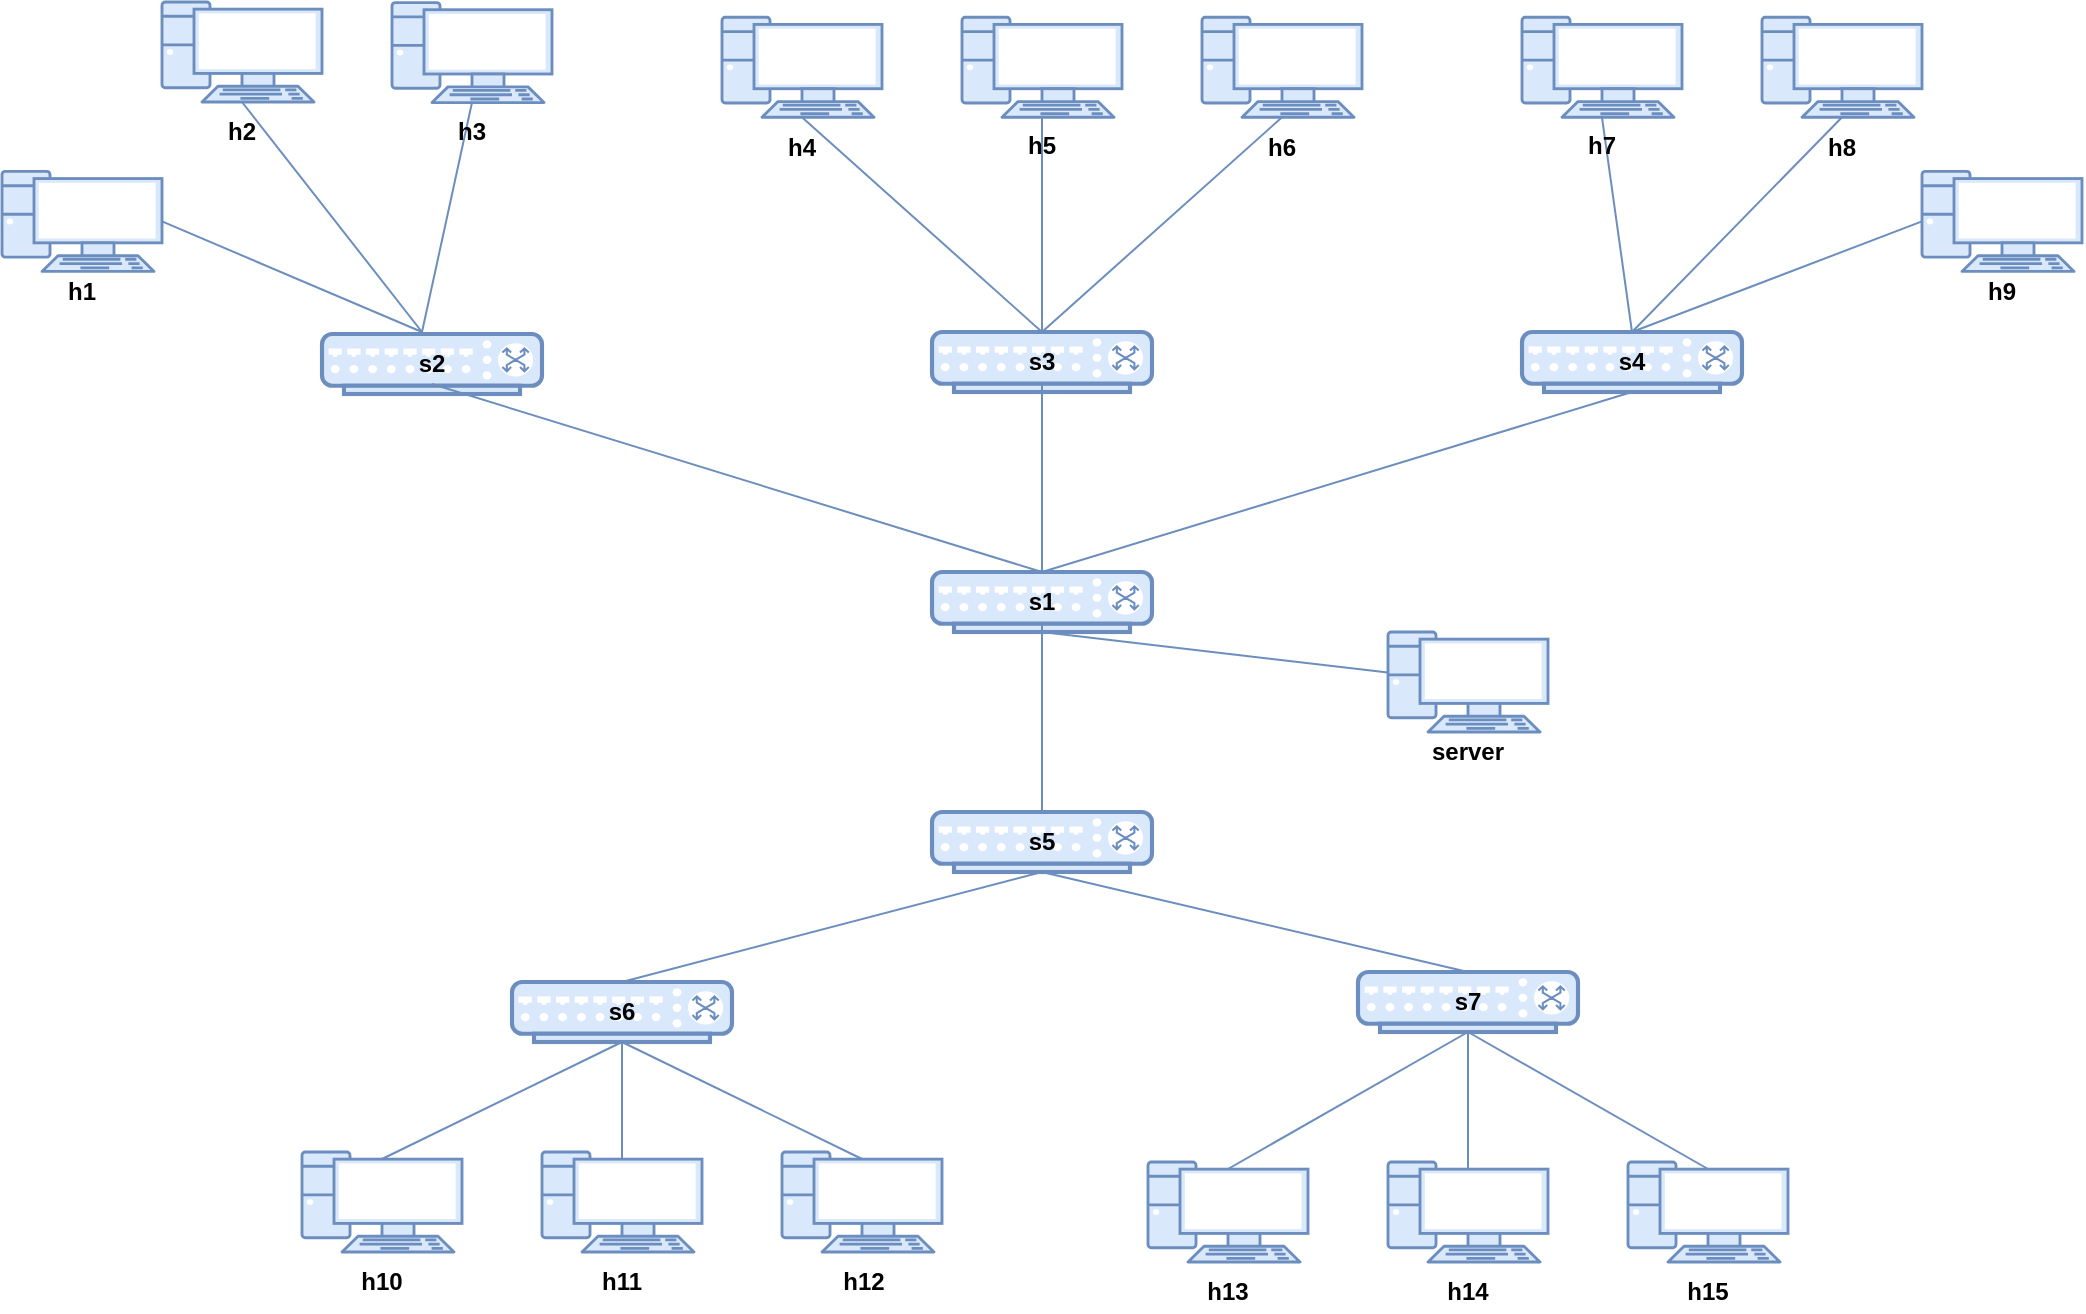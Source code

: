 <mxfile version="12.6.5" type="device"><diagram name="Page-1" id="822b0af5-4adb-64df-f703-e8dfc1f81529"><mxGraphModel dx="2547" dy="873" grid="1" gridSize="10" guides="1" tooltips="1" connect="1" arrows="1" fold="1" page="1" pageScale="1" pageWidth="1100" pageHeight="850" background="#ffffff" math="0" shadow="0"><root><mxCell id="0"/><mxCell id="1" parent="0"/><mxCell id="gqG9fwcnV70p3pPqNeJj-58" style="edgeStyle=none;rounded=0;orthogonalLoop=1;jettySize=auto;html=1;exitX=0.5;exitY=1;exitDx=0;exitDy=0;exitPerimeter=0;endArrow=none;endFill=0;fontSize=12;fillColor=#dae8fc;strokeColor=#6c8ebf;" parent="1" source="gqG9fwcnV70p3pPqNeJj-2" edge="1"><mxGeometry relative="1" as="geometry"><mxPoint x="170" y="360" as="targetPoint"/></mxGeometry></mxCell><mxCell id="gqG9fwcnV70p3pPqNeJj-2" value="" style="verticalAlign=top;verticalLabelPosition=bottom;labelPosition=center;align=center;html=1;outlineConnect=0;fillColor=#dae8fc;strokeColor=#6c8ebf;gradientDirection=north;strokeWidth=2;shape=mxgraph.networks.pc;fontSize=12;" parent="1" vertex="1"><mxGeometry x="40" y="195" width="80" height="50" as="geometry"/></mxCell><mxCell id="gqG9fwcnV70p3pPqNeJj-8" value="" style="verticalAlign=top;verticalLabelPosition=bottom;labelPosition=center;align=center;html=1;outlineConnect=0;fillColor=#dae8fc;strokeColor=#6c8ebf;gradientDirection=north;strokeWidth=2;shape=mxgraph.networks.switch;fontSize=12;" parent="1" vertex="1"><mxGeometry x="425" y="480" width="110" height="30" as="geometry"/></mxCell><mxCell id="gqG9fwcnV70p3pPqNeJj-9" value="" style="verticalAlign=top;verticalLabelPosition=bottom;labelPosition=center;align=center;html=1;outlineConnect=0;fillColor=#dae8fc;strokeColor=#6c8ebf;gradientDirection=north;strokeWidth=2;shape=mxgraph.networks.switch;fontSize=12;" parent="1" vertex="1"><mxGeometry x="425" y="360" width="110" height="30" as="geometry"/></mxCell><mxCell id="gqG9fwcnV70p3pPqNeJj-10" value="" style="verticalAlign=top;verticalLabelPosition=bottom;labelPosition=center;align=center;html=1;outlineConnect=0;fillColor=#dae8fc;strokeColor=#6c8ebf;gradientDirection=north;strokeWidth=2;shape=mxgraph.networks.switch;fontSize=12;" parent="1" vertex="1"><mxGeometry x="120" y="361" width="110" height="30" as="geometry"/></mxCell><mxCell id="gqG9fwcnV70p3pPqNeJj-55" style="edgeStyle=none;rounded=0;orthogonalLoop=1;jettySize=auto;html=1;exitX=0.5;exitY=1;exitDx=0;exitDy=0;exitPerimeter=0;entryX=0.5;entryY=0;entryDx=0;entryDy=0;entryPerimeter=0;endArrow=none;endFill=0;fontSize=12;fillColor=#dae8fc;strokeColor=#6c8ebf;" parent="1" source="gqG9fwcnV70p3pPqNeJj-11" target="gqG9fwcnV70p3pPqNeJj-8" edge="1"><mxGeometry relative="1" as="geometry"/></mxCell><mxCell id="gqG9fwcnV70p3pPqNeJj-11" value="" style="verticalAlign=top;verticalLabelPosition=bottom;labelPosition=center;align=center;html=1;outlineConnect=0;fillColor=#dae8fc;strokeColor=#6c8ebf;gradientDirection=north;strokeWidth=2;shape=mxgraph.networks.switch;fontSize=12;" parent="1" vertex="1"><mxGeometry x="720" y="360" width="110" height="30" as="geometry"/></mxCell><mxCell id="gqG9fwcnV70p3pPqNeJj-57" style="edgeStyle=none;rounded=0;orthogonalLoop=1;jettySize=auto;html=1;exitX=1;exitY=0.5;exitDx=0;exitDy=0;exitPerimeter=0;endArrow=none;endFill=0;fontSize=12;fillColor=#dae8fc;strokeColor=#6c8ebf;" parent="1" source="gqG9fwcnV70p3pPqNeJj-12" edge="1"><mxGeometry relative="1" as="geometry"><mxPoint x="170" y="360" as="targetPoint"/></mxGeometry></mxCell><mxCell id="gqG9fwcnV70p3pPqNeJj-12" value="" style="verticalAlign=top;verticalLabelPosition=bottom;labelPosition=center;align=center;html=1;outlineConnect=0;fillColor=#dae8fc;strokeColor=#6c8ebf;gradientDirection=north;strokeWidth=2;shape=mxgraph.networks.pc;fontSize=12;" parent="1" vertex="1"><mxGeometry x="-40" y="279.71" width="80" height="50" as="geometry"/></mxCell><mxCell id="gqG9fwcnV70p3pPqNeJj-59" style="edgeStyle=none;rounded=0;orthogonalLoop=1;jettySize=auto;html=1;exitX=0.5;exitY=1;exitDx=0;exitDy=0;exitPerimeter=0;endArrow=none;endFill=0;fontSize=12;fillColor=#dae8fc;strokeColor=#6c8ebf;" parent="1" source="gqG9fwcnV70p3pPqNeJj-13" edge="1"><mxGeometry relative="1" as="geometry"><mxPoint x="170" y="360" as="targetPoint"/></mxGeometry></mxCell><mxCell id="gqG9fwcnV70p3pPqNeJj-13" value="" style="verticalAlign=top;verticalLabelPosition=bottom;labelPosition=center;align=center;html=1;outlineConnect=0;fillColor=#dae8fc;strokeColor=#6c8ebf;gradientDirection=north;strokeWidth=2;shape=mxgraph.networks.pc;fontSize=12;" parent="1" vertex="1"><mxGeometry x="155" y="195.29" width="80" height="50" as="geometry"/></mxCell><mxCell id="gqG9fwcnV70p3pPqNeJj-60" style="edgeStyle=none;rounded=0;orthogonalLoop=1;jettySize=auto;html=1;exitX=0.5;exitY=1;exitDx=0;exitDy=0;exitPerimeter=0;entryX=0.5;entryY=0;entryDx=0;entryDy=0;entryPerimeter=0;endArrow=none;endFill=0;fontSize=12;fillColor=#dae8fc;strokeColor=#6c8ebf;" parent="1" source="gqG9fwcnV70p3pPqNeJj-14" target="gqG9fwcnV70p3pPqNeJj-9" edge="1"><mxGeometry relative="1" as="geometry"/></mxCell><mxCell id="gqG9fwcnV70p3pPqNeJj-14" value="" style="verticalAlign=top;verticalLabelPosition=bottom;labelPosition=center;align=center;html=1;outlineConnect=0;fillColor=#dae8fc;strokeColor=#6c8ebf;gradientDirection=north;strokeWidth=2;shape=mxgraph.networks.pc;fontSize=12;" parent="1" vertex="1"><mxGeometry x="320" y="202.64" width="80" height="50" as="geometry"/></mxCell><mxCell id="gqG9fwcnV70p3pPqNeJj-61" style="edgeStyle=none;rounded=0;orthogonalLoop=1;jettySize=auto;html=1;exitX=0.5;exitY=1;exitDx=0;exitDy=0;exitPerimeter=0;entryX=0.5;entryY=0;entryDx=0;entryDy=0;entryPerimeter=0;endArrow=none;endFill=0;fontSize=12;fillColor=#dae8fc;strokeColor=#6c8ebf;" parent="1" source="gqG9fwcnV70p3pPqNeJj-15" target="gqG9fwcnV70p3pPqNeJj-9" edge="1"><mxGeometry relative="1" as="geometry"/></mxCell><mxCell id="gqG9fwcnV70p3pPqNeJj-15" value="" style="verticalAlign=top;verticalLabelPosition=bottom;labelPosition=center;align=center;html=1;outlineConnect=0;fillColor=#dae8fc;strokeColor=#6c8ebf;gradientDirection=north;strokeWidth=2;shape=mxgraph.networks.pc;fontSize=12;" parent="1" vertex="1"><mxGeometry x="440" y="202.64" width="80" height="50" as="geometry"/></mxCell><mxCell id="gqG9fwcnV70p3pPqNeJj-62" style="edgeStyle=none;rounded=0;orthogonalLoop=1;jettySize=auto;html=1;exitX=0.5;exitY=1;exitDx=0;exitDy=0;exitPerimeter=0;entryX=0.5;entryY=0;entryDx=0;entryDy=0;entryPerimeter=0;endArrow=none;endFill=0;fontSize=12;fillColor=#dae8fc;strokeColor=#6c8ebf;" parent="1" source="gqG9fwcnV70p3pPqNeJj-16" target="gqG9fwcnV70p3pPqNeJj-9" edge="1"><mxGeometry relative="1" as="geometry"/></mxCell><mxCell id="gqG9fwcnV70p3pPqNeJj-16" value="" style="verticalAlign=top;verticalLabelPosition=bottom;labelPosition=center;align=center;html=1;outlineConnect=0;fillColor=#dae8fc;strokeColor=#6c8ebf;gradientDirection=north;strokeWidth=2;shape=mxgraph.networks.pc;fontSize=12;" parent="1" vertex="1"><mxGeometry x="560" y="202.64" width="80" height="50" as="geometry"/></mxCell><mxCell id="gqG9fwcnV70p3pPqNeJj-63" style="edgeStyle=none;rounded=0;orthogonalLoop=1;jettySize=auto;html=1;exitX=0.5;exitY=1;exitDx=0;exitDy=0;exitPerimeter=0;entryX=0.5;entryY=0;entryDx=0;entryDy=0;entryPerimeter=0;endArrow=none;endFill=0;fontSize=12;fillColor=#dae8fc;strokeColor=#6c8ebf;" parent="1" source="gqG9fwcnV70p3pPqNeJj-17" target="gqG9fwcnV70p3pPqNeJj-11" edge="1"><mxGeometry relative="1" as="geometry"/></mxCell><mxCell id="gqG9fwcnV70p3pPqNeJj-17" value="" style="verticalAlign=top;verticalLabelPosition=bottom;labelPosition=center;align=center;html=1;outlineConnect=0;fillColor=#dae8fc;strokeColor=#6c8ebf;gradientDirection=north;strokeWidth=2;shape=mxgraph.networks.pc;fontSize=12;" parent="1" vertex="1"><mxGeometry x="720" y="202.64" width="80" height="50" as="geometry"/></mxCell><mxCell id="gqG9fwcnV70p3pPqNeJj-64" style="edgeStyle=none;rounded=0;orthogonalLoop=1;jettySize=auto;html=1;exitX=0.5;exitY=1;exitDx=0;exitDy=0;exitPerimeter=0;entryX=0.5;entryY=0;entryDx=0;entryDy=0;entryPerimeter=0;endArrow=none;endFill=0;fontSize=12;fillColor=#dae8fc;strokeColor=#6c8ebf;" parent="1" source="gqG9fwcnV70p3pPqNeJj-18" target="gqG9fwcnV70p3pPqNeJj-11" edge="1"><mxGeometry relative="1" as="geometry"/></mxCell><mxCell id="gqG9fwcnV70p3pPqNeJj-18" value="" style="verticalAlign=top;verticalLabelPosition=bottom;labelPosition=center;align=center;html=1;outlineConnect=0;fillColor=#dae8fc;strokeColor=#6c8ebf;gradientDirection=north;strokeWidth=2;shape=mxgraph.networks.pc;fontSize=12;" parent="1" vertex="1"><mxGeometry x="840" y="202.64" width="80" height="50" as="geometry"/></mxCell><mxCell id="gqG9fwcnV70p3pPqNeJj-66" style="edgeStyle=none;rounded=0;orthogonalLoop=1;jettySize=auto;html=1;exitX=0;exitY=0.5;exitDx=0;exitDy=0;exitPerimeter=0;endArrow=none;endFill=0;fontSize=12;entryX=0.5;entryY=0;entryDx=0;entryDy=0;entryPerimeter=0;fillColor=#dae8fc;strokeColor=#6c8ebf;" parent="1" source="gqG9fwcnV70p3pPqNeJj-19" target="gqG9fwcnV70p3pPqNeJj-11" edge="1"><mxGeometry relative="1" as="geometry"><mxPoint x="750" y="330" as="targetPoint"/></mxGeometry></mxCell><mxCell id="gqG9fwcnV70p3pPqNeJj-19" value="" style="verticalAlign=top;verticalLabelPosition=bottom;labelPosition=center;align=center;html=1;outlineConnect=0;fillColor=#dae8fc;strokeColor=#6c8ebf;gradientDirection=north;strokeWidth=2;shape=mxgraph.networks.pc;fontSize=12;" parent="1" vertex="1"><mxGeometry x="920" y="279.71" width="80" height="50" as="geometry"/></mxCell><mxCell id="gqG9fwcnV70p3pPqNeJj-51" style="edgeStyle=none;rounded=0;orthogonalLoop=1;jettySize=auto;html=1;exitX=0.5;exitY=1;exitDx=0;exitDy=0;entryX=0.5;entryY=0;entryDx=0;entryDy=0;entryPerimeter=0;endArrow=none;endFill=0;fontSize=12;fillColor=#dae8fc;strokeColor=#6c8ebf;" parent="1" source="gqG9fwcnV70p3pPqNeJj-35" target="gqG9fwcnV70p3pPqNeJj-49" edge="1"><mxGeometry relative="1" as="geometry"/></mxCell><mxCell id="gqG9fwcnV70p3pPqNeJj-35" value="&lt;b style=&quot;font-size: 12px;&quot;&gt;&lt;font style=&quot;font-size: 12px;&quot;&gt;s1&lt;/font&gt;&lt;/b&gt;" style="text;html=1;strokeColor=none;fillColor=none;align=center;verticalAlign=middle;whiteSpace=wrap;rounded=0;fontSize=12;" parent="1" vertex="1"><mxGeometry x="460" y="485" width="40" height="20" as="geometry"/></mxCell><mxCell id="gqG9fwcnV70p3pPqNeJj-54" style="edgeStyle=none;rounded=0;orthogonalLoop=1;jettySize=auto;html=1;exitX=0.5;exitY=1;exitDx=0;exitDy=0;entryX=0.5;entryY=0;entryDx=0;entryDy=0;entryPerimeter=0;endArrow=none;endFill=0;fontSize=12;fillColor=#dae8fc;strokeColor=#6c8ebf;" parent="1" source="gqG9fwcnV70p3pPqNeJj-36" target="gqG9fwcnV70p3pPqNeJj-8" edge="1"><mxGeometry relative="1" as="geometry"/></mxCell><mxCell id="gqG9fwcnV70p3pPqNeJj-36" value="&lt;b style=&quot;font-size: 12px;&quot;&gt;&lt;font style=&quot;font-size: 12px;&quot;&gt;s3&lt;/font&gt;&lt;/b&gt;" style="text;html=1;strokeColor=none;fillColor=none;align=center;verticalAlign=middle;whiteSpace=wrap;rounded=0;fontSize=12;" parent="1" vertex="1"><mxGeometry x="460" y="365" width="40" height="20" as="geometry"/></mxCell><mxCell id="gqG9fwcnV70p3pPqNeJj-52" style="edgeStyle=none;rounded=0;orthogonalLoop=1;jettySize=auto;html=1;exitX=0.5;exitY=1;exitDx=0;exitDy=0;entryX=0.5;entryY=0;entryDx=0;entryDy=0;entryPerimeter=0;endArrow=none;endFill=0;fontSize=12;fillColor=#dae8fc;strokeColor=#6c8ebf;" parent="1" source="gqG9fwcnV70p3pPqNeJj-37" target="gqG9fwcnV70p3pPqNeJj-8" edge="1"><mxGeometry relative="1" as="geometry"/></mxCell><mxCell id="gqG9fwcnV70p3pPqNeJj-37" value="&lt;b style=&quot;font-size: 12px;&quot;&gt;&lt;font style=&quot;font-size: 12px;&quot;&gt;s2&lt;/font&gt;&lt;/b&gt;" style="text;html=1;strokeColor=none;fillColor=none;align=center;verticalAlign=middle;whiteSpace=wrap;rounded=0;fontSize=12;" parent="1" vertex="1"><mxGeometry x="155" y="366" width="40" height="20" as="geometry"/></mxCell><mxCell id="gqG9fwcnV70p3pPqNeJj-38" value="&lt;b style=&quot;font-size: 12px;&quot;&gt;&lt;font style=&quot;font-size: 12px;&quot;&gt;s4&lt;/font&gt;&lt;/b&gt;" style="text;html=1;strokeColor=none;fillColor=none;align=center;verticalAlign=middle;whiteSpace=wrap;rounded=0;fontSize=12;" parent="1" vertex="1"><mxGeometry x="755" y="365" width="40" height="20" as="geometry"/></mxCell><mxCell id="gqG9fwcnV70p3pPqNeJj-39" value="&lt;b style=&quot;font-size: 12px;&quot;&gt;&lt;font style=&quot;font-size: 12px;&quot;&gt;h1&lt;/font&gt;&lt;/b&gt;" style="text;html=1;strokeColor=none;fillColor=none;align=center;verticalAlign=middle;whiteSpace=wrap;rounded=0;fontSize=12;" parent="1" vertex="1"><mxGeometry x="-20" y="329.71" width="40" height="20" as="geometry"/></mxCell><mxCell id="gqG9fwcnV70p3pPqNeJj-40" value="&lt;b style=&quot;font-size: 12px;&quot;&gt;&lt;font style=&quot;font-size: 12px;&quot;&gt;h2&lt;/font&gt;&lt;/b&gt;" style="text;html=1;strokeColor=none;fillColor=none;align=center;verticalAlign=middle;whiteSpace=wrap;rounded=0;fontSize=12;" parent="1" vertex="1"><mxGeometry x="60" y="250" width="40" height="20" as="geometry"/></mxCell><mxCell id="gqG9fwcnV70p3pPqNeJj-41" value="&lt;b style=&quot;font-size: 12px;&quot;&gt;&lt;font style=&quot;font-size: 12px;&quot;&gt;h3&lt;/font&gt;&lt;/b&gt;" style="text;html=1;strokeColor=none;fillColor=none;align=center;verticalAlign=middle;whiteSpace=wrap;rounded=0;fontSize=12;" parent="1" vertex="1"><mxGeometry x="175" y="250.0" width="40" height="20" as="geometry"/></mxCell><mxCell id="gqG9fwcnV70p3pPqNeJj-42" value="&lt;b style=&quot;font-size: 12px;&quot;&gt;&lt;font style=&quot;font-size: 12px;&quot;&gt;h4&lt;/font&gt;&lt;/b&gt;" style="text;html=1;strokeColor=none;fillColor=none;align=center;verticalAlign=middle;whiteSpace=wrap;rounded=0;fontSize=12;" parent="1" vertex="1"><mxGeometry x="340" y="257.64" width="40" height="20" as="geometry"/></mxCell><mxCell id="gqG9fwcnV70p3pPqNeJj-43" value="&lt;b style=&quot;font-size: 12px;&quot;&gt;&lt;font style=&quot;font-size: 12px;&quot;&gt;h5&lt;/font&gt;&lt;/b&gt;" style="text;html=1;strokeColor=none;fillColor=none;align=center;verticalAlign=middle;whiteSpace=wrap;rounded=0;fontSize=12;" parent="1" vertex="1"><mxGeometry x="460" y="257.35" width="40" height="20" as="geometry"/></mxCell><mxCell id="gqG9fwcnV70p3pPqNeJj-44" value="&lt;b style=&quot;font-size: 12px;&quot;&gt;&lt;font style=&quot;font-size: 12px;&quot;&gt;h6&lt;/font&gt;&lt;/b&gt;" style="text;html=1;strokeColor=none;fillColor=none;align=center;verticalAlign=middle;whiteSpace=wrap;rounded=0;fontSize=12;" parent="1" vertex="1"><mxGeometry x="580" y="257.64" width="40" height="20" as="geometry"/></mxCell><mxCell id="gqG9fwcnV70p3pPqNeJj-45" value="&lt;b style=&quot;font-size: 12px;&quot;&gt;&lt;font style=&quot;font-size: 12px;&quot;&gt;h7&lt;/font&gt;&lt;/b&gt;" style="text;html=1;strokeColor=none;fillColor=none;align=center;verticalAlign=middle;whiteSpace=wrap;rounded=0;fontSize=12;" parent="1" vertex="1"><mxGeometry x="740" y="257.35" width="40" height="20" as="geometry"/></mxCell><mxCell id="gqG9fwcnV70p3pPqNeJj-46" value="&lt;b style=&quot;font-size: 12px;&quot;&gt;&lt;font style=&quot;font-size: 12px;&quot;&gt;h8&lt;/font&gt;&lt;/b&gt;" style="text;html=1;strokeColor=none;fillColor=none;align=center;verticalAlign=middle;whiteSpace=wrap;rounded=0;fontSize=12;" parent="1" vertex="1"><mxGeometry x="860" y="257.64" width="40" height="20" as="geometry"/></mxCell><mxCell id="gqG9fwcnV70p3pPqNeJj-47" value="&lt;b style=&quot;font-size: 12px;&quot;&gt;&lt;font style=&quot;font-size: 12px;&quot;&gt;h9&lt;/font&gt;&lt;/b&gt;" style="text;html=1;strokeColor=none;fillColor=none;align=center;verticalAlign=middle;whiteSpace=wrap;rounded=0;fontSize=12;" parent="1" vertex="1"><mxGeometry x="940" y="329.71" width="40" height="20" as="geometry"/></mxCell><mxCell id="gqG9fwcnV70p3pPqNeJj-72" style="edgeStyle=none;rounded=0;orthogonalLoop=1;jettySize=auto;html=1;exitX=0.5;exitY=1;exitDx=0;exitDy=0;exitPerimeter=0;entryX=0.5;entryY=0;entryDx=0;entryDy=0;entryPerimeter=0;endArrow=none;endFill=0;fontSize=12;fillColor=#dae8fc;strokeColor=#6c8ebf;" parent="1" source="gqG9fwcnV70p3pPqNeJj-49" target="gqG9fwcnV70p3pPqNeJj-67" edge="1"><mxGeometry relative="1" as="geometry"/></mxCell><mxCell id="gqG9fwcnV70p3pPqNeJj-73" style="edgeStyle=none;rounded=0;orthogonalLoop=1;jettySize=auto;html=1;exitX=0.5;exitY=1;exitDx=0;exitDy=0;exitPerimeter=0;entryX=0.5;entryY=0;entryDx=0;entryDy=0;entryPerimeter=0;endArrow=none;endFill=0;fontSize=12;fillColor=#dae8fc;strokeColor=#6c8ebf;" parent="1" source="gqG9fwcnV70p3pPqNeJj-49" target="gqG9fwcnV70p3pPqNeJj-69" edge="1"><mxGeometry relative="1" as="geometry"/></mxCell><mxCell id="gqG9fwcnV70p3pPqNeJj-49" value="" style="verticalAlign=top;verticalLabelPosition=bottom;labelPosition=center;align=center;html=1;outlineConnect=0;fillColor=#dae8fc;strokeColor=#6c8ebf;gradientDirection=north;strokeWidth=2;shape=mxgraph.networks.switch;fontSize=12;" parent="1" vertex="1"><mxGeometry x="425" y="600" width="110" height="30" as="geometry"/></mxCell><mxCell id="gqG9fwcnV70p3pPqNeJj-50" value="&lt;b style=&quot;font-size: 12px&quot;&gt;&lt;font style=&quot;font-size: 12px&quot;&gt;s5&lt;/font&gt;&lt;/b&gt;" style="text;html=1;strokeColor=none;fillColor=none;align=center;verticalAlign=middle;whiteSpace=wrap;rounded=0;fontSize=12;" parent="1" vertex="1"><mxGeometry x="460" y="605" width="40" height="20" as="geometry"/></mxCell><mxCell id="gqG9fwcnV70p3pPqNeJj-86" style="edgeStyle=none;rounded=0;orthogonalLoop=1;jettySize=auto;html=1;exitX=0.5;exitY=1;exitDx=0;exitDy=0;exitPerimeter=0;entryX=0.5;entryY=0.07;entryDx=0;entryDy=0;entryPerimeter=0;endArrow=none;endFill=0;fontSize=12;fillColor=#dae8fc;strokeColor=#6c8ebf;" parent="1" source="gqG9fwcnV70p3pPqNeJj-67" target="gqG9fwcnV70p3pPqNeJj-74" edge="1"><mxGeometry relative="1" as="geometry"/></mxCell><mxCell id="gqG9fwcnV70p3pPqNeJj-67" value="" style="verticalAlign=top;verticalLabelPosition=bottom;labelPosition=center;align=center;html=1;outlineConnect=0;fillColor=#dae8fc;strokeColor=#6c8ebf;gradientDirection=north;strokeWidth=2;shape=mxgraph.networks.switch;fontSize=12;" parent="1" vertex="1"><mxGeometry x="215" y="685" width="110" height="30" as="geometry"/></mxCell><mxCell id="gqG9fwcnV70p3pPqNeJj-68" value="&lt;b style=&quot;font-size: 12px&quot;&gt;&lt;font style=&quot;font-size: 12px&quot;&gt;s6&lt;/font&gt;&lt;/b&gt;" style="text;html=1;strokeColor=none;fillColor=none;align=center;verticalAlign=middle;whiteSpace=wrap;rounded=0;fontSize=12;" parent="1" vertex="1"><mxGeometry x="250" y="690" width="40" height="20" as="geometry"/></mxCell><mxCell id="gqG9fwcnV70p3pPqNeJj-90" style="edgeStyle=none;rounded=0;orthogonalLoop=1;jettySize=auto;html=1;entryX=0.5;entryY=0.07;entryDx=0;entryDy=0;entryPerimeter=0;endArrow=none;endFill=0;fontSize=12;exitX=0.5;exitY=1;exitDx=0;exitDy=0;exitPerimeter=0;fillColor=#dae8fc;strokeColor=#6c8ebf;" parent="1" source="gqG9fwcnV70p3pPqNeJj-69" target="gqG9fwcnV70p3pPqNeJj-80" edge="1"><mxGeometry relative="1" as="geometry"><mxPoint x="690" y="710" as="sourcePoint"/></mxGeometry></mxCell><mxCell id="gqG9fwcnV70p3pPqNeJj-91" style="edgeStyle=none;rounded=0;orthogonalLoop=1;jettySize=auto;html=1;exitX=0.5;exitY=1;exitDx=0;exitDy=0;exitPerimeter=0;entryX=0.5;entryY=0.07;entryDx=0;entryDy=0;entryPerimeter=0;endArrow=none;endFill=0;fontSize=12;fillColor=#dae8fc;strokeColor=#6c8ebf;" parent="1" source="gqG9fwcnV70p3pPqNeJj-69" target="gqG9fwcnV70p3pPqNeJj-81" edge="1"><mxGeometry relative="1" as="geometry"/></mxCell><mxCell id="gqG9fwcnV70p3pPqNeJj-69" value="" style="verticalAlign=top;verticalLabelPosition=bottom;labelPosition=center;align=center;html=1;outlineConnect=0;fillColor=#dae8fc;strokeColor=#6c8ebf;gradientDirection=north;strokeWidth=2;shape=mxgraph.networks.switch;fontSize=12;" parent="1" vertex="1"><mxGeometry x="638" y="680" width="110" height="30" as="geometry"/></mxCell><mxCell id="gqG9fwcnV70p3pPqNeJj-70" value="&lt;b style=&quot;font-size: 12px&quot;&gt;&lt;font style=&quot;font-size: 12px&quot;&gt;s7&lt;/font&gt;&lt;/b&gt;" style="text;html=1;strokeColor=none;fillColor=none;align=center;verticalAlign=middle;whiteSpace=wrap;rounded=0;fontSize=12;" parent="1" vertex="1"><mxGeometry x="673" y="685" width="40" height="20" as="geometry"/></mxCell><mxCell id="gqG9fwcnV70p3pPqNeJj-74" value="" style="verticalAlign=top;verticalLabelPosition=bottom;labelPosition=center;align=center;html=1;outlineConnect=0;fillColor=#dae8fc;strokeColor=#6c8ebf;gradientDirection=north;strokeWidth=2;shape=mxgraph.networks.pc;fontSize=12;" parent="1" vertex="1"><mxGeometry x="110" y="770" width="80" height="50" as="geometry"/></mxCell><mxCell id="gqG9fwcnV70p3pPqNeJj-88" style="edgeStyle=none;rounded=0;orthogonalLoop=1;jettySize=auto;html=1;exitX=0.5;exitY=0.07;exitDx=0;exitDy=0;exitPerimeter=0;entryX=0.5;entryY=1;entryDx=0;entryDy=0;entryPerimeter=0;endArrow=none;endFill=0;fontSize=12;fillColor=#dae8fc;strokeColor=#6c8ebf;" parent="1" source="gqG9fwcnV70p3pPqNeJj-75" target="gqG9fwcnV70p3pPqNeJj-67" edge="1"><mxGeometry relative="1" as="geometry"/></mxCell><mxCell id="gqG9fwcnV70p3pPqNeJj-75" value="" style="verticalAlign=top;verticalLabelPosition=bottom;labelPosition=center;align=center;html=1;outlineConnect=0;fillColor=#dae8fc;strokeColor=#6c8ebf;gradientDirection=north;strokeWidth=2;shape=mxgraph.networks.pc;fontSize=12;" parent="1" vertex="1"><mxGeometry x="230" y="770" width="80" height="50" as="geometry"/></mxCell><mxCell id="gqG9fwcnV70p3pPqNeJj-89" style="edgeStyle=none;rounded=0;orthogonalLoop=1;jettySize=auto;html=1;exitX=0.5;exitY=0.07;exitDx=0;exitDy=0;exitPerimeter=0;entryX=0.5;entryY=1;entryDx=0;entryDy=0;entryPerimeter=0;endArrow=none;endFill=0;fontSize=12;fillColor=#dae8fc;strokeColor=#6c8ebf;" parent="1" source="gqG9fwcnV70p3pPqNeJj-76" target="gqG9fwcnV70p3pPqNeJj-67" edge="1"><mxGeometry relative="1" as="geometry"/></mxCell><mxCell id="gqG9fwcnV70p3pPqNeJj-76" value="" style="verticalAlign=top;verticalLabelPosition=bottom;labelPosition=center;align=center;html=1;outlineConnect=0;fillColor=#dae8fc;strokeColor=#6c8ebf;gradientDirection=north;strokeWidth=2;shape=mxgraph.networks.pc;fontSize=12;" parent="1" vertex="1"><mxGeometry x="350" y="770" width="80" height="50" as="geometry"/></mxCell><mxCell id="gqG9fwcnV70p3pPqNeJj-77" value="&lt;b style=&quot;font-size: 12px&quot;&gt;&lt;font style=&quot;font-size: 12px&quot;&gt;h10&lt;/font&gt;&lt;/b&gt;" style="text;html=1;strokeColor=none;fillColor=none;align=center;verticalAlign=middle;whiteSpace=wrap;rounded=0;fontSize=12;" parent="1" vertex="1"><mxGeometry x="130" y="825" width="40" height="20" as="geometry"/></mxCell><mxCell id="gqG9fwcnV70p3pPqNeJj-78" value="&lt;b style=&quot;font-size: 12px&quot;&gt;&lt;font style=&quot;font-size: 12px&quot;&gt;h11&lt;/font&gt;&lt;/b&gt;" style="text;html=1;strokeColor=none;fillColor=none;align=center;verticalAlign=middle;whiteSpace=wrap;rounded=0;fontSize=12;" parent="1" vertex="1"><mxGeometry x="250" y="824.71" width="40" height="20" as="geometry"/></mxCell><mxCell id="gqG9fwcnV70p3pPqNeJj-79" value="&lt;b&gt;h12&lt;/b&gt;" style="text;html=1;strokeColor=none;fillColor=none;align=center;verticalAlign=middle;whiteSpace=wrap;rounded=0;fontSize=12;" parent="1" vertex="1"><mxGeometry x="371" y="825" width="40" height="20" as="geometry"/></mxCell><mxCell id="gqG9fwcnV70p3pPqNeJj-80" value="" style="verticalAlign=top;verticalLabelPosition=bottom;labelPosition=center;align=center;html=1;outlineConnect=0;fillColor=#dae8fc;strokeColor=#6c8ebf;gradientDirection=north;strokeWidth=2;shape=mxgraph.networks.pc;fontSize=12;" parent="1" vertex="1"><mxGeometry x="533" y="775" width="80" height="50" as="geometry"/></mxCell><mxCell id="gqG9fwcnV70p3pPqNeJj-81" value="" style="verticalAlign=top;verticalLabelPosition=bottom;labelPosition=center;align=center;html=1;outlineConnect=0;fillColor=#dae8fc;strokeColor=#6c8ebf;gradientDirection=north;strokeWidth=2;shape=mxgraph.networks.pc;fontSize=12;" parent="1" vertex="1"><mxGeometry x="653" y="775" width="80" height="50" as="geometry"/></mxCell><mxCell id="gqG9fwcnV70p3pPqNeJj-92" style="edgeStyle=none;rounded=0;orthogonalLoop=1;jettySize=auto;html=1;exitX=0.5;exitY=0.07;exitDx=0;exitDy=0;exitPerimeter=0;endArrow=none;endFill=0;fontSize=12;entryX=0.5;entryY=1;entryDx=0;entryDy=0;entryPerimeter=0;fillColor=#dae8fc;strokeColor=#6c8ebf;" parent="1" source="gqG9fwcnV70p3pPqNeJj-82" target="gqG9fwcnV70p3pPqNeJj-69" edge="1"><mxGeometry relative="1" as="geometry"><mxPoint x="690" y="710" as="targetPoint"/></mxGeometry></mxCell><mxCell id="gqG9fwcnV70p3pPqNeJj-82" value="" style="verticalAlign=top;verticalLabelPosition=bottom;labelPosition=center;align=center;html=1;outlineConnect=0;fillColor=#dae8fc;strokeColor=#6c8ebf;gradientDirection=north;strokeWidth=2;shape=mxgraph.networks.pc;fontSize=12;" parent="1" vertex="1"><mxGeometry x="773" y="775" width="80" height="50" as="geometry"/></mxCell><mxCell id="gqG9fwcnV70p3pPqNeJj-83" value="&lt;b style=&quot;font-size: 12px&quot;&gt;&lt;font style=&quot;font-size: 12px&quot;&gt;h13&lt;/font&gt;&lt;/b&gt;" style="text;html=1;strokeColor=none;fillColor=none;align=center;verticalAlign=middle;whiteSpace=wrap;rounded=0;fontSize=12;" parent="1" vertex="1"><mxGeometry x="553" y="830" width="40" height="20" as="geometry"/></mxCell><mxCell id="gqG9fwcnV70p3pPqNeJj-84" value="&lt;b style=&quot;font-size: 12px&quot;&gt;&lt;font style=&quot;font-size: 12px&quot;&gt;h14&lt;/font&gt;&lt;/b&gt;" style="text;html=1;strokeColor=none;fillColor=none;align=center;verticalAlign=middle;whiteSpace=wrap;rounded=0;fontSize=12;" parent="1" vertex="1"><mxGeometry x="673" y="829.71" width="40" height="20" as="geometry"/></mxCell><mxCell id="gqG9fwcnV70p3pPqNeJj-85" value="&lt;b style=&quot;font-size: 12px&quot;&gt;&lt;font style=&quot;font-size: 12px&quot;&gt;h15&lt;/font&gt;&lt;/b&gt;" style="text;html=1;strokeColor=none;fillColor=none;align=center;verticalAlign=middle;whiteSpace=wrap;rounded=0;fontSize=12;" parent="1" vertex="1"><mxGeometry x="793" y="830" width="40" height="20" as="geometry"/></mxCell><mxCell id="EZX0aL6_Xpk13xiq04NK-1" value="" style="verticalAlign=top;verticalLabelPosition=bottom;labelPosition=center;align=center;html=1;outlineConnect=0;fillColor=#dae8fc;strokeColor=#6c8ebf;gradientDirection=north;strokeWidth=2;shape=mxgraph.networks.pc;fontSize=12;" vertex="1" parent="1"><mxGeometry x="653" y="510" width="80" height="50" as="geometry"/></mxCell><mxCell id="EZX0aL6_Xpk13xiq04NK-2" value="&lt;b style=&quot;font-size: 12px&quot;&gt;&lt;font style=&quot;font-size: 12px&quot;&gt;server&lt;/font&gt;&lt;/b&gt;" style="text;html=1;strokeColor=none;fillColor=none;align=center;verticalAlign=middle;whiteSpace=wrap;rounded=0;fontSize=12;" vertex="1" parent="1"><mxGeometry x="673" y="560" width="40" height="20" as="geometry"/></mxCell><mxCell id="EZX0aL6_Xpk13xiq04NK-5" style="edgeStyle=none;rounded=0;orthogonalLoop=1;jettySize=auto;html=1;entryX=0.5;entryY=1;entryDx=0;entryDy=0;entryPerimeter=0;endArrow=none;endFill=0;fontSize=12;fillColor=#dae8fc;strokeColor=#6c8ebf;" edge="1" parent="1" source="EZX0aL6_Xpk13xiq04NK-1" target="gqG9fwcnV70p3pPqNeJj-8"><mxGeometry relative="1" as="geometry"><mxPoint x="773" y="420" as="sourcePoint"/><mxPoint x="478" y="510" as="targetPoint"/></mxGeometry></mxCell></root></mxGraphModel></diagram></mxfile>